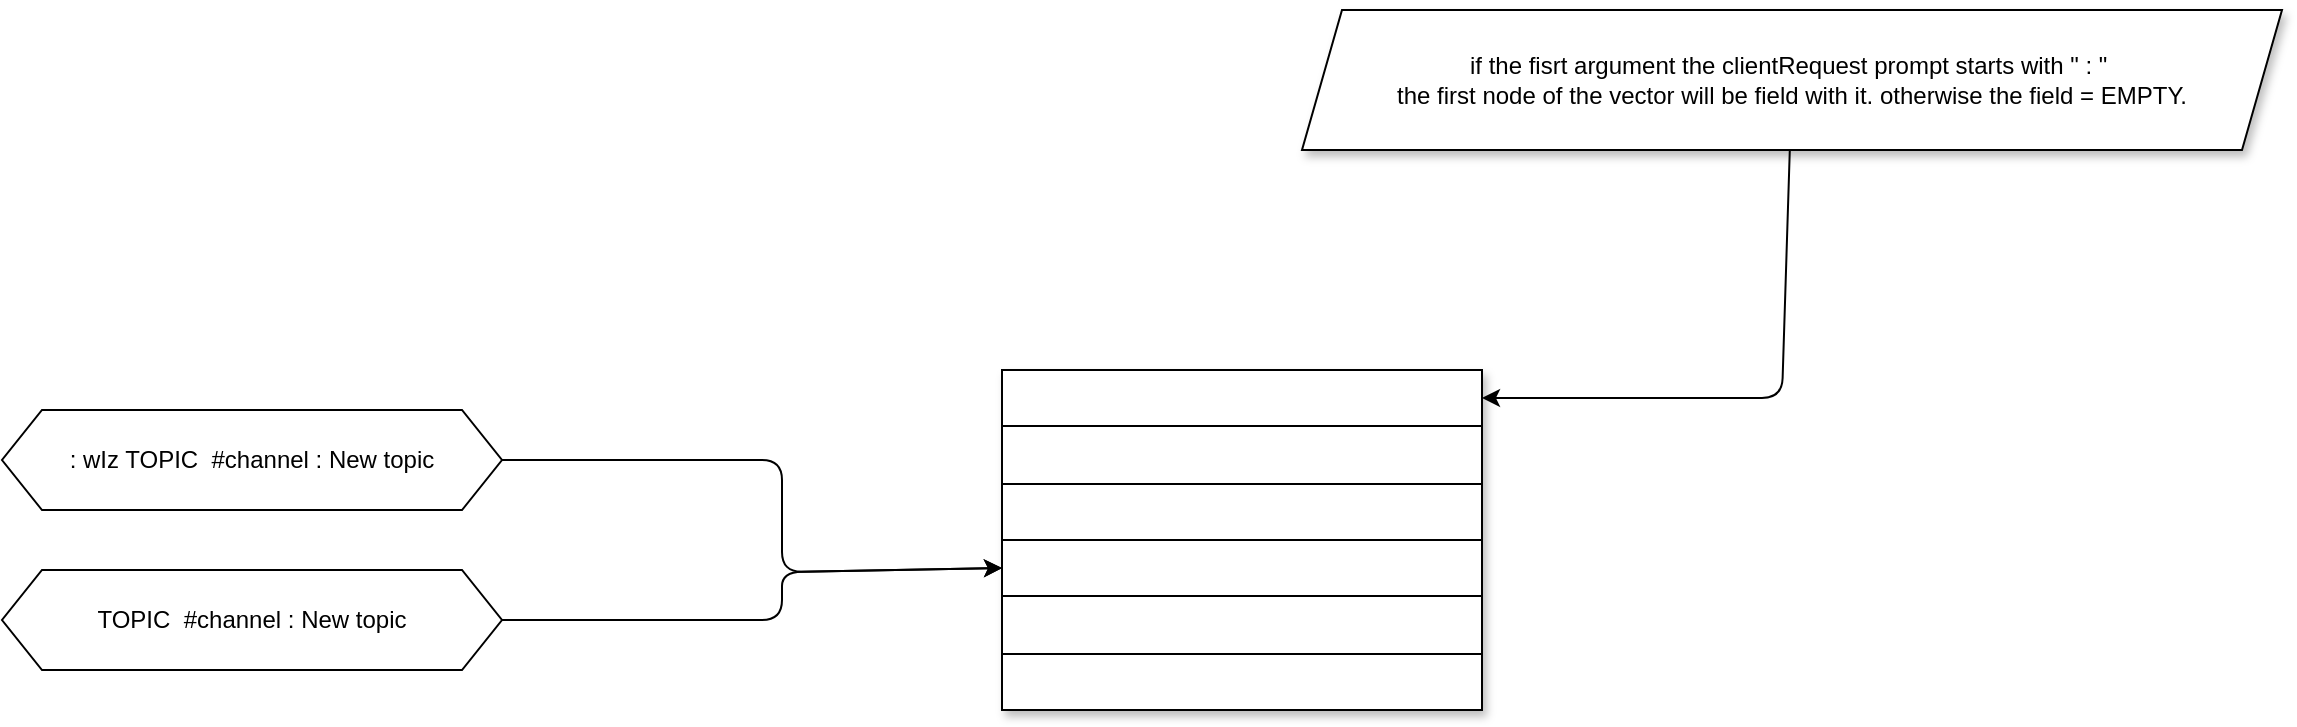 <mxfile>
    <diagram id="d6FfJgl8YOV2qWUcQyJC" name="Page-1">
        <mxGraphModel dx="1433" dy="1553" grid="1" gridSize="10" guides="1" tooltips="1" connect="1" arrows="1" fold="1" page="1" pageScale="1" pageWidth="850" pageHeight="1100" math="0" shadow="0">
            <root>
                <mxCell id="0"/>
                <mxCell id="1" parent="0"/>
                <mxCell id="19" style="edgeStyle=none;html=1;exitX=1;exitY=0.5;exitDx=0;exitDy=0;entryX=0;entryY=0.5;entryDx=0;entryDy=0;" edge="1" parent="1" source="2" target="13">
                    <mxGeometry relative="1" as="geometry">
                        <Array as="points">
                            <mxPoint x="460" y="215"/>
                            <mxPoint x="460" y="271"/>
                        </Array>
                    </mxGeometry>
                </mxCell>
                <mxCell id="2" value=": wIz TOPIC&amp;nbsp; #channel : New topic" style="shape=hexagon;perimeter=hexagonPerimeter2;whiteSpace=wrap;html=1;fixedSize=1;" vertex="1" parent="1">
                    <mxGeometry x="70" y="190" width="250" height="50" as="geometry"/>
                </mxCell>
                <mxCell id="20" style="edgeStyle=none;html=1;exitX=1;exitY=0.5;exitDx=0;exitDy=0;entryX=0;entryY=0.5;entryDx=0;entryDy=0;" edge="1" parent="1" source="3" target="13">
                    <mxGeometry relative="1" as="geometry">
                        <Array as="points">
                            <mxPoint x="460" y="295"/>
                            <mxPoint x="460" y="271"/>
                        </Array>
                    </mxGeometry>
                </mxCell>
                <mxCell id="3" value="TOPIC&amp;nbsp; #channel : New topic" style="shape=hexagon;perimeter=hexagonPerimeter2;whiteSpace=wrap;html=1;fixedSize=1;" vertex="1" parent="1">
                    <mxGeometry x="70" y="270" width="250" height="50" as="geometry"/>
                </mxCell>
                <mxCell id="6" value="" style="shape=table;startSize=0;container=1;collapsible=0;childLayout=tableLayout;shadow=1;" vertex="1" parent="1">
                    <mxGeometry x="570" y="170" width="240" height="170" as="geometry"/>
                </mxCell>
                <mxCell id="7" value="" style="shape=tableRow;horizontal=0;startSize=0;swimlaneHead=0;swimlaneBody=0;top=0;left=0;bottom=0;right=0;collapsible=0;dropTarget=0;fillColor=none;points=[[0,0.5],[1,0.5]];portConstraint=eastwest;shadow=1;" vertex="1" parent="6">
                    <mxGeometry width="240" height="28" as="geometry"/>
                </mxCell>
                <mxCell id="8" value="" style="shape=partialRectangle;html=1;whiteSpace=wrap;connectable=0;overflow=hidden;fillColor=none;top=0;left=0;bottom=0;right=0;pointerEvents=1;shadow=1;" vertex="1" parent="7">
                    <mxGeometry width="240" height="28" as="geometry">
                        <mxRectangle width="240" height="28" as="alternateBounds"/>
                    </mxGeometry>
                </mxCell>
                <mxCell id="9" value="" style="shape=tableRow;horizontal=0;startSize=0;swimlaneHead=0;swimlaneBody=0;top=0;left=0;bottom=0;right=0;collapsible=0;dropTarget=0;fillColor=none;points=[[0,0.5],[1,0.5]];portConstraint=eastwest;shadow=1;" vertex="1" parent="6">
                    <mxGeometry y="28" width="240" height="29" as="geometry"/>
                </mxCell>
                <mxCell id="10" value="" style="shape=partialRectangle;html=1;whiteSpace=wrap;connectable=0;overflow=hidden;fillColor=none;top=0;left=0;bottom=0;right=0;pointerEvents=1;shadow=1;" vertex="1" parent="9">
                    <mxGeometry width="240" height="29" as="geometry">
                        <mxRectangle width="240" height="29" as="alternateBounds"/>
                    </mxGeometry>
                </mxCell>
                <mxCell id="11" value="" style="shape=tableRow;horizontal=0;startSize=0;swimlaneHead=0;swimlaneBody=0;top=0;left=0;bottom=0;right=0;collapsible=0;dropTarget=0;fillColor=none;points=[[0,0.5],[1,0.5]];portConstraint=eastwest;shadow=1;" vertex="1" parent="6">
                    <mxGeometry y="57" width="240" height="28" as="geometry"/>
                </mxCell>
                <mxCell id="12" value="" style="shape=partialRectangle;html=1;whiteSpace=wrap;connectable=0;overflow=hidden;fillColor=none;top=0;left=0;bottom=0;right=0;pointerEvents=1;shadow=1;" vertex="1" parent="11">
                    <mxGeometry width="240" height="28" as="geometry">
                        <mxRectangle width="240" height="28" as="alternateBounds"/>
                    </mxGeometry>
                </mxCell>
                <mxCell id="13" value="" style="shape=tableRow;horizontal=0;startSize=0;swimlaneHead=0;swimlaneBody=0;top=0;left=0;bottom=0;right=0;collapsible=0;dropTarget=0;fillColor=none;points=[[0,0.5],[1,0.5]];portConstraint=eastwest;shadow=1;" vertex="1" parent="6">
                    <mxGeometry y="85" width="240" height="28" as="geometry"/>
                </mxCell>
                <mxCell id="14" value="" style="shape=partialRectangle;html=1;whiteSpace=wrap;connectable=0;overflow=hidden;fillColor=none;top=0;left=0;bottom=0;right=0;pointerEvents=1;shadow=1;" vertex="1" parent="13">
                    <mxGeometry width="240" height="28" as="geometry">
                        <mxRectangle width="240" height="28" as="alternateBounds"/>
                    </mxGeometry>
                </mxCell>
                <mxCell id="15" value="" style="shape=tableRow;horizontal=0;startSize=0;swimlaneHead=0;swimlaneBody=0;top=0;left=0;bottom=0;right=0;collapsible=0;dropTarget=0;fillColor=none;points=[[0,0.5],[1,0.5]];portConstraint=eastwest;shadow=1;" vertex="1" parent="6">
                    <mxGeometry y="113" width="240" height="29" as="geometry"/>
                </mxCell>
                <mxCell id="16" value="" style="shape=partialRectangle;html=1;whiteSpace=wrap;connectable=0;overflow=hidden;fillColor=none;top=0;left=0;bottom=0;right=0;pointerEvents=1;shadow=1;" vertex="1" parent="15">
                    <mxGeometry width="240" height="29" as="geometry">
                        <mxRectangle width="240" height="29" as="alternateBounds"/>
                    </mxGeometry>
                </mxCell>
                <mxCell id="17" value="" style="shape=tableRow;horizontal=0;startSize=0;swimlaneHead=0;swimlaneBody=0;top=0;left=0;bottom=0;right=0;collapsible=0;dropTarget=0;fillColor=none;points=[[0,0.5],[1,0.5]];portConstraint=eastwest;shadow=1;" vertex="1" parent="6">
                    <mxGeometry y="142" width="240" height="28" as="geometry"/>
                </mxCell>
                <mxCell id="18" value="" style="shape=partialRectangle;html=1;whiteSpace=wrap;connectable=0;overflow=hidden;fillColor=none;top=0;left=0;bottom=0;right=0;pointerEvents=1;shadow=1;" vertex="1" parent="17">
                    <mxGeometry width="240" height="28" as="geometry">
                        <mxRectangle width="240" height="28" as="alternateBounds"/>
                    </mxGeometry>
                </mxCell>
                <mxCell id="24" style="edgeStyle=none;html=1;entryX=1;entryY=0.5;entryDx=0;entryDy=0;" edge="1" parent="1" source="23" target="7">
                    <mxGeometry relative="1" as="geometry">
                        <Array as="points">
                            <mxPoint x="960" y="184"/>
                        </Array>
                    </mxGeometry>
                </mxCell>
                <mxCell id="23" value="if the fisrt argument the clientRequest prompt starts with &quot; : &quot;&amp;nbsp;&lt;br&gt;the first node of the vector will be field with it. otherwise the field = EMPTY." style="shape=parallelogram;perimeter=parallelogramPerimeter;whiteSpace=wrap;html=1;fixedSize=1;shadow=1;" vertex="1" parent="1">
                    <mxGeometry x="720" y="-10" width="490" height="70" as="geometry"/>
                </mxCell>
            </root>
        </mxGraphModel>
    </diagram>
</mxfile>
